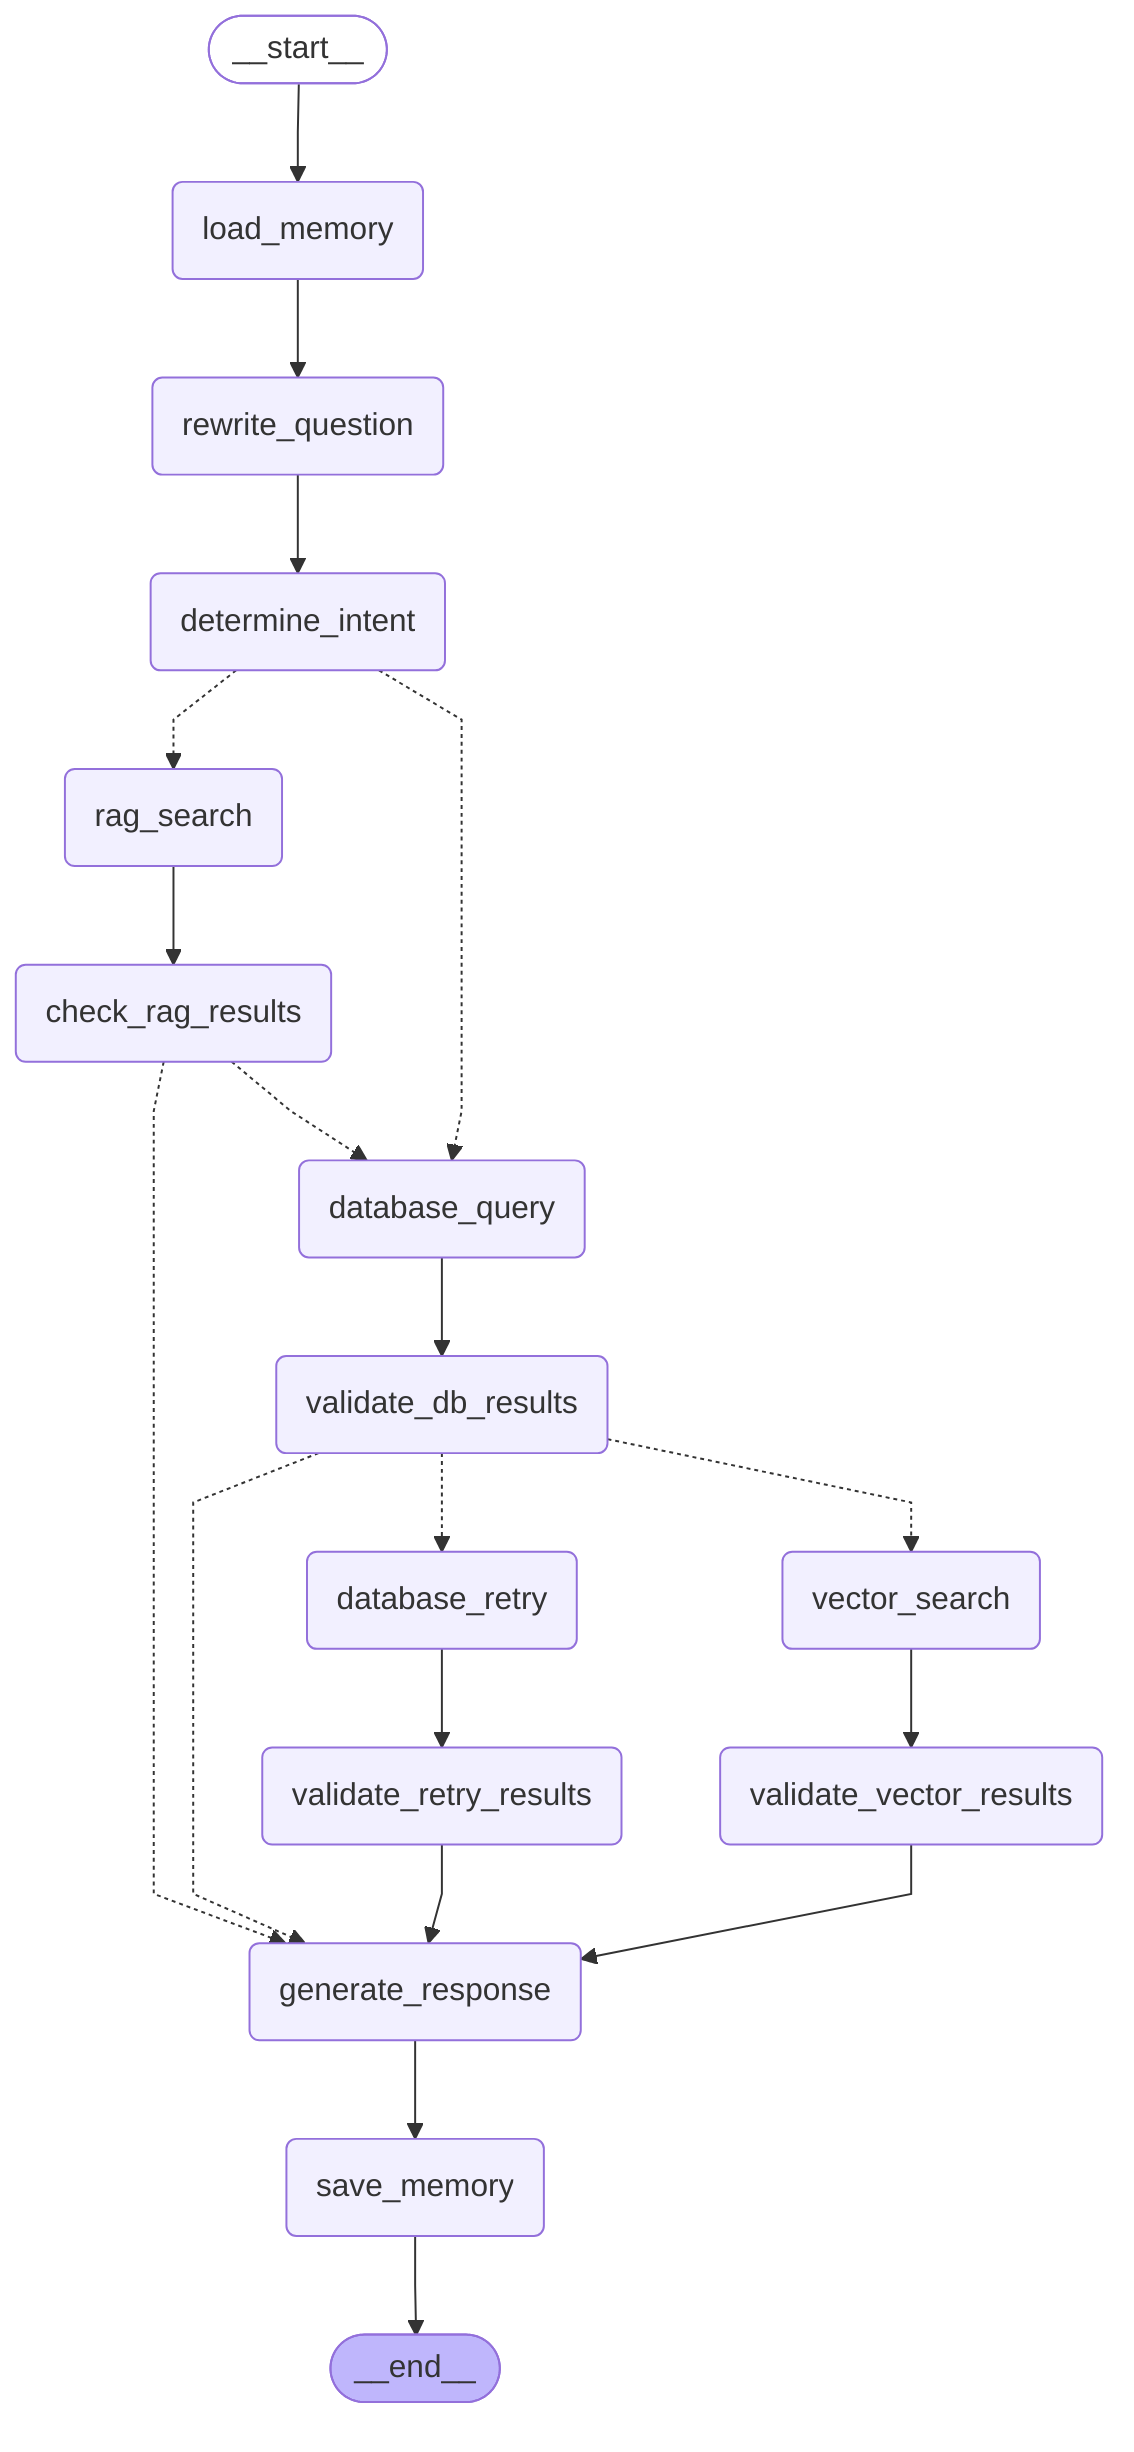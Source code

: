---
config:
  flowchart:
    curve: linear
---
graph TD;
	__start__([<p>__start__</p>]):::first
	load_memory(load_memory)
	rewrite_question(rewrite_question)
	determine_intent(determine_intent)
	rag_search(rag_search)
	check_rag_results(check_rag_results)
	database_query(database_query)
	validate_db_results(validate_db_results)
	database_retry(database_retry)
	validate_retry_results(validate_retry_results)
	vector_search(vector_search)
	validate_vector_results(validate_vector_results)
	generate_response(generate_response)
	save_memory(save_memory)
	__end__([<p>__end__</p>]):::last
	__start__ --> load_memory;
	check_rag_results -.-> database_query;
	check_rag_results -.-> generate_response;
	database_query --> validate_db_results;
	database_retry --> validate_retry_results;
	determine_intent -.-> database_query;
	determine_intent -.-> rag_search;
	generate_response --> save_memory;
	load_memory --> rewrite_question;
	rag_search --> check_rag_results;
	rewrite_question --> determine_intent;
	validate_db_results -.-> database_retry;
	validate_db_results -.-> generate_response;
	validate_db_results -.-> vector_search;
	validate_retry_results --> generate_response;
	validate_vector_results --> generate_response;
	vector_search --> validate_vector_results;
	save_memory --> __end__;
	classDef default fill:#f2f0ff,line-height:1.2
	classDef first fill-opacity:0
	classDef last fill:#bfb6fc